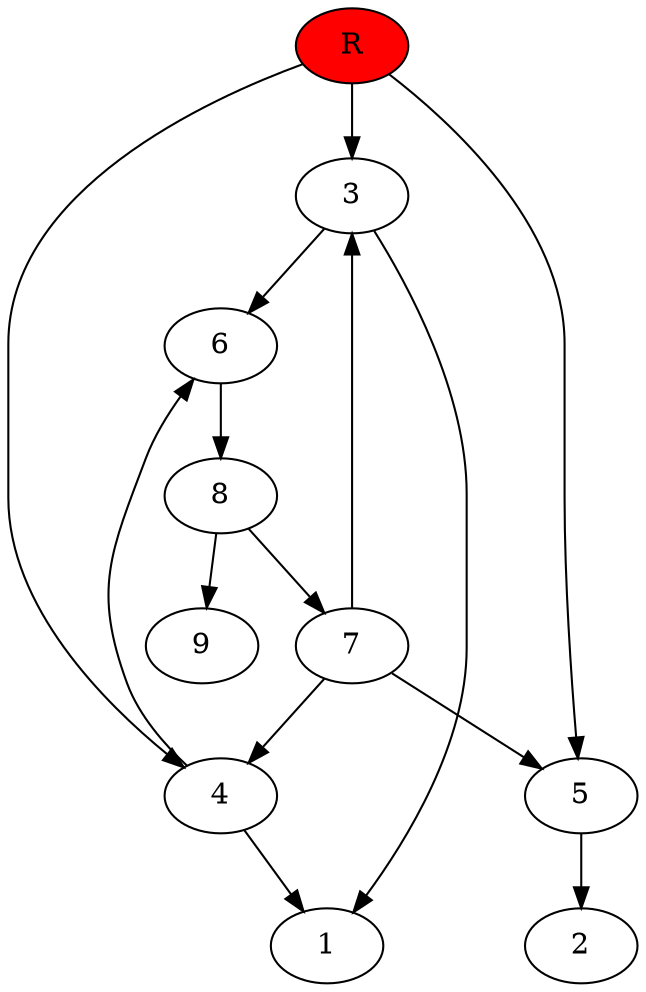 digraph prb24887 {
	1
	2
	3
	4
	5
	6
	7
	8
	R [fillcolor="#ff0000" style=filled]
	3 -> 1
	3 -> 6
	4 -> 1
	4 -> 6
	5 -> 2
	6 -> 8
	7 -> 3
	7 -> 4
	7 -> 5
	8 -> 7
	8 -> 9
	R -> 3
	R -> 4
	R -> 5
}
